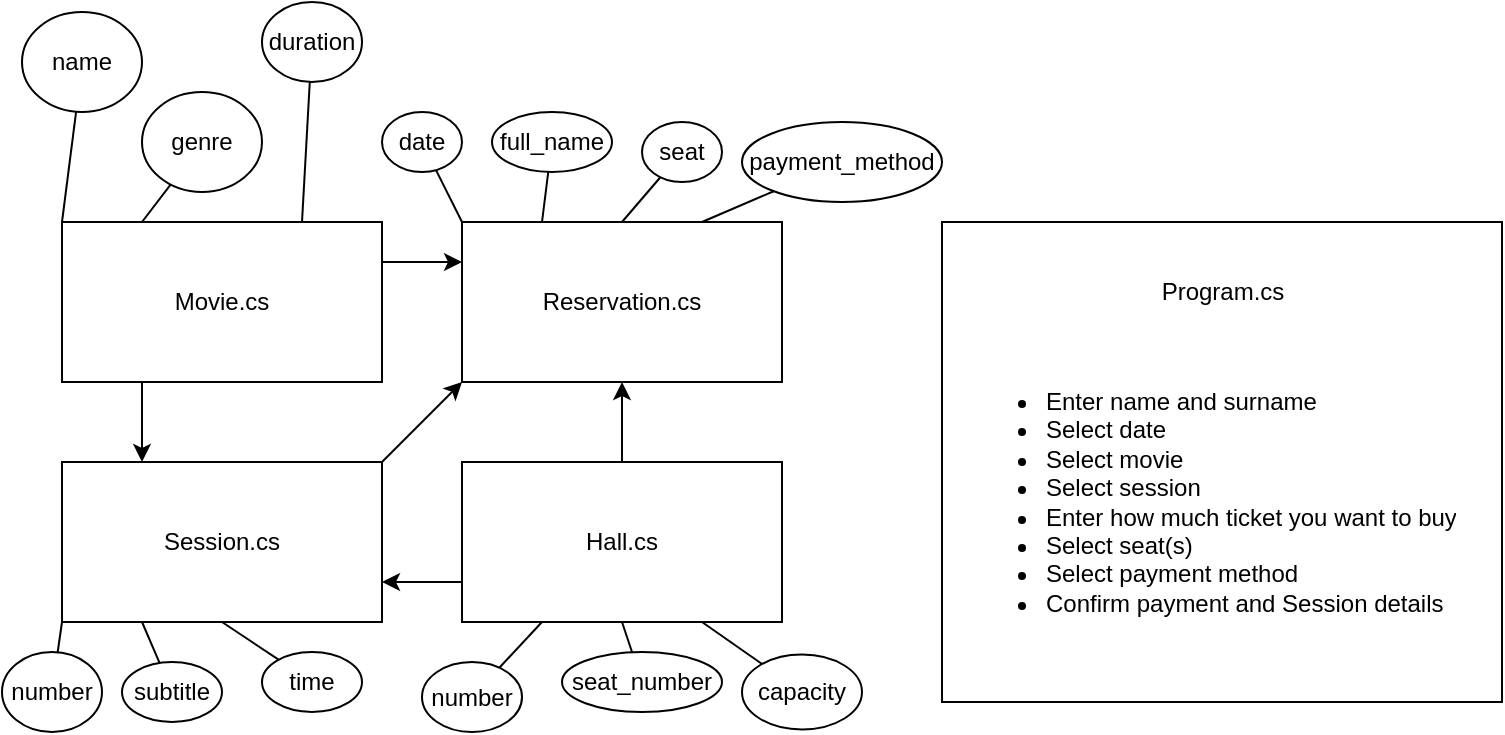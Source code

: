 <mxfile version="21.3.8" type="device">
  <diagram name="Sayfa -1" id="6MFQ_VSFcB8eeqf3nIvv">
    <mxGraphModel dx="819" dy="437" grid="1" gridSize="10" guides="1" tooltips="1" connect="1" arrows="1" fold="1" page="1" pageScale="1" pageWidth="3300" pageHeight="4681" math="0" shadow="0">
      <root>
        <mxCell id="0" />
        <mxCell id="1" parent="0" />
        <mxCell id="H4_aKOCLvgO4Zlpm34RD-1" value="Movie.cs" style="html=1;whiteSpace=wrap;" parent="1" vertex="1">
          <mxGeometry x="720" y="640" width="160" height="80" as="geometry" />
        </mxCell>
        <mxCell id="H4_aKOCLvgO4Zlpm34RD-3" value="" style="endArrow=none;html=1;rounded=0;exitX=0;exitY=0;exitDx=0;exitDy=0;" parent="1" source="H4_aKOCLvgO4Zlpm34RD-1" target="H4_aKOCLvgO4Zlpm34RD-4" edge="1">
          <mxGeometry width="50" height="50" relative="1" as="geometry">
            <mxPoint x="910" y="720" as="sourcePoint" />
            <mxPoint x="960" y="670" as="targetPoint" />
          </mxGeometry>
        </mxCell>
        <mxCell id="H4_aKOCLvgO4Zlpm34RD-4" value="name" style="ellipse;whiteSpace=wrap;html=1;" parent="1" vertex="1">
          <mxGeometry x="700" y="535" width="60" height="50" as="geometry" />
        </mxCell>
        <mxCell id="H4_aKOCLvgO4Zlpm34RD-6" value="" style="endArrow=none;html=1;rounded=0;exitX=0.25;exitY=0;exitDx=0;exitDy=0;" parent="1" source="H4_aKOCLvgO4Zlpm34RD-1" target="H4_aKOCLvgO4Zlpm34RD-7" edge="1">
          <mxGeometry width="50" height="50" relative="1" as="geometry">
            <mxPoint x="910" y="720" as="sourcePoint" />
            <mxPoint x="960" y="670" as="targetPoint" />
          </mxGeometry>
        </mxCell>
        <mxCell id="H4_aKOCLvgO4Zlpm34RD-7" value="genre" style="ellipse;whiteSpace=wrap;html=1;" parent="1" vertex="1">
          <mxGeometry x="760" y="575" width="60" height="50" as="geometry" />
        </mxCell>
        <mxCell id="H4_aKOCLvgO4Zlpm34RD-8" value="" style="endArrow=none;html=1;rounded=0;exitX=0.75;exitY=0;exitDx=0;exitDy=0;" parent="1" source="H4_aKOCLvgO4Zlpm34RD-1" target="H4_aKOCLvgO4Zlpm34RD-9" edge="1">
          <mxGeometry width="50" height="50" relative="1" as="geometry">
            <mxPoint x="910" y="720" as="sourcePoint" />
            <mxPoint x="960" y="670" as="targetPoint" />
          </mxGeometry>
        </mxCell>
        <mxCell id="H4_aKOCLvgO4Zlpm34RD-9" value="duration" style="ellipse;whiteSpace=wrap;html=1;" parent="1" vertex="1">
          <mxGeometry x="820" y="530" width="50" height="40" as="geometry" />
        </mxCell>
        <mxCell id="H4_aKOCLvgO4Zlpm34RD-12" value="Hall.cs" style="html=1;whiteSpace=wrap;" parent="1" vertex="1">
          <mxGeometry x="920" y="760" width="160" height="80" as="geometry" />
        </mxCell>
        <mxCell id="H4_aKOCLvgO4Zlpm34RD-13" value="Session.cs" style="html=1;whiteSpace=wrap;" parent="1" vertex="1">
          <mxGeometry x="720" y="760" width="160" height="80" as="geometry" />
        </mxCell>
        <mxCell id="H4_aKOCLvgO4Zlpm34RD-14" value="Reservation.cs" style="html=1;whiteSpace=wrap;" parent="1" vertex="1">
          <mxGeometry x="920" y="640" width="160" height="80" as="geometry" />
        </mxCell>
        <mxCell id="H4_aKOCLvgO4Zlpm34RD-15" value="" style="endArrow=none;html=1;rounded=0;exitX=0.25;exitY=1;exitDx=0;exitDy=0;" parent="1" source="H4_aKOCLvgO4Zlpm34RD-12" target="H4_aKOCLvgO4Zlpm34RD-16" edge="1">
          <mxGeometry width="50" height="50" relative="1" as="geometry">
            <mxPoint x="1000" y="870" as="sourcePoint" />
            <mxPoint x="1050" y="820" as="targetPoint" />
          </mxGeometry>
        </mxCell>
        <mxCell id="H4_aKOCLvgO4Zlpm34RD-16" value="number" style="ellipse;whiteSpace=wrap;html=1;" parent="1" vertex="1">
          <mxGeometry x="900" y="860" width="50" height="35" as="geometry" />
        </mxCell>
        <mxCell id="H4_aKOCLvgO4Zlpm34RD-17" value="" style="endArrow=none;html=1;rounded=0;exitX=0.5;exitY=1;exitDx=0;exitDy=0;" parent="1" source="H4_aKOCLvgO4Zlpm34RD-12" target="H4_aKOCLvgO4Zlpm34RD-18" edge="1">
          <mxGeometry width="50" height="50" relative="1" as="geometry">
            <mxPoint x="1000" y="870" as="sourcePoint" />
            <mxPoint x="1050" y="820" as="targetPoint" />
          </mxGeometry>
        </mxCell>
        <mxCell id="H4_aKOCLvgO4Zlpm34RD-18" value="seat_number" style="ellipse;whiteSpace=wrap;html=1;" parent="1" vertex="1">
          <mxGeometry x="970" y="855" width="80" height="30" as="geometry" />
        </mxCell>
        <mxCell id="H4_aKOCLvgO4Zlpm34RD-19" value="" style="endArrow=none;html=1;rounded=0;exitX=0.75;exitY=1;exitDx=0;exitDy=0;" parent="1" source="H4_aKOCLvgO4Zlpm34RD-12" target="H4_aKOCLvgO4Zlpm34RD-20" edge="1">
          <mxGeometry width="50" height="50" relative="1" as="geometry">
            <mxPoint x="1000" y="870" as="sourcePoint" />
            <mxPoint x="1050" y="820" as="targetPoint" />
          </mxGeometry>
        </mxCell>
        <mxCell id="H4_aKOCLvgO4Zlpm34RD-20" value="capacity" style="ellipse;whiteSpace=wrap;html=1;" parent="1" vertex="1">
          <mxGeometry x="1060" y="856.25" width="60" height="37.5" as="geometry" />
        </mxCell>
        <mxCell id="H4_aKOCLvgO4Zlpm34RD-21" value="" style="endArrow=none;html=1;rounded=0;exitX=0;exitY=1;exitDx=0;exitDy=0;" parent="1" source="H4_aKOCLvgO4Zlpm34RD-13" target="H4_aKOCLvgO4Zlpm34RD-22" edge="1">
          <mxGeometry width="50" height="50" relative="1" as="geometry">
            <mxPoint x="1000" y="750" as="sourcePoint" />
            <mxPoint x="1050" y="700" as="targetPoint" />
          </mxGeometry>
        </mxCell>
        <mxCell id="H4_aKOCLvgO4Zlpm34RD-22" value="number" style="ellipse;whiteSpace=wrap;html=1;" parent="1" vertex="1">
          <mxGeometry x="690" y="855" width="50" height="40" as="geometry" />
        </mxCell>
        <mxCell id="H4_aKOCLvgO4Zlpm34RD-24" value="" style="endArrow=none;html=1;rounded=0;exitX=0.25;exitY=1;exitDx=0;exitDy=0;" parent="1" source="H4_aKOCLvgO4Zlpm34RD-13" target="H4_aKOCLvgO4Zlpm34RD-25" edge="1">
          <mxGeometry width="50" height="50" relative="1" as="geometry">
            <mxPoint x="1000" y="900" as="sourcePoint" />
            <mxPoint x="1050" y="850" as="targetPoint" />
          </mxGeometry>
        </mxCell>
        <mxCell id="H4_aKOCLvgO4Zlpm34RD-25" value="subtitle" style="ellipse;whiteSpace=wrap;html=1;" parent="1" vertex="1">
          <mxGeometry x="750" y="860" width="50" height="30" as="geometry" />
        </mxCell>
        <mxCell id="H4_aKOCLvgO4Zlpm34RD-26" value="" style="endArrow=none;html=1;rounded=0;exitX=0.5;exitY=1;exitDx=0;exitDy=0;" parent="1" source="H4_aKOCLvgO4Zlpm34RD-13" target="H4_aKOCLvgO4Zlpm34RD-27" edge="1">
          <mxGeometry width="50" height="50" relative="1" as="geometry">
            <mxPoint x="1000" y="900" as="sourcePoint" />
            <mxPoint x="1050" y="850" as="targetPoint" />
          </mxGeometry>
        </mxCell>
        <mxCell id="H4_aKOCLvgO4Zlpm34RD-27" value="time" style="ellipse;whiteSpace=wrap;html=1;" parent="1" vertex="1">
          <mxGeometry x="820" y="855" width="50" height="30" as="geometry" />
        </mxCell>
        <mxCell id="H4_aKOCLvgO4Zlpm34RD-28" value="" style="endArrow=none;html=1;rounded=0;exitX=0;exitY=0;exitDx=0;exitDy=0;" parent="1" source="H4_aKOCLvgO4Zlpm34RD-14" target="H4_aKOCLvgO4Zlpm34RD-29" edge="1">
          <mxGeometry width="50" height="50" relative="1" as="geometry">
            <mxPoint x="995" y="780" as="sourcePoint" />
            <mxPoint x="1045" y="730" as="targetPoint" />
          </mxGeometry>
        </mxCell>
        <mxCell id="H4_aKOCLvgO4Zlpm34RD-29" value="date" style="ellipse;whiteSpace=wrap;html=1;" parent="1" vertex="1">
          <mxGeometry x="880" y="585" width="40" height="30" as="geometry" />
        </mxCell>
        <mxCell id="H4_aKOCLvgO4Zlpm34RD-30" value="" style="endArrow=none;html=1;rounded=0;exitX=0.25;exitY=0;exitDx=0;exitDy=0;" parent="1" source="H4_aKOCLvgO4Zlpm34RD-14" target="H4_aKOCLvgO4Zlpm34RD-31" edge="1">
          <mxGeometry width="50" height="50" relative="1" as="geometry">
            <mxPoint x="995" y="780" as="sourcePoint" />
            <mxPoint x="1045" y="730" as="targetPoint" />
          </mxGeometry>
        </mxCell>
        <mxCell id="H4_aKOCLvgO4Zlpm34RD-31" value="full_name" style="ellipse;whiteSpace=wrap;html=1;" parent="1" vertex="1">
          <mxGeometry x="935" y="585" width="60" height="30" as="geometry" />
        </mxCell>
        <mxCell id="H4_aKOCLvgO4Zlpm34RD-32" value="" style="endArrow=none;html=1;rounded=0;exitX=0.5;exitY=0;exitDx=0;exitDy=0;" parent="1" source="H4_aKOCLvgO4Zlpm34RD-14" target="H4_aKOCLvgO4Zlpm34RD-33" edge="1">
          <mxGeometry width="50" height="50" relative="1" as="geometry">
            <mxPoint x="995" y="780" as="sourcePoint" />
            <mxPoint x="1045" y="730" as="targetPoint" />
          </mxGeometry>
        </mxCell>
        <mxCell id="H4_aKOCLvgO4Zlpm34RD-33" value="seat" style="ellipse;whiteSpace=wrap;html=1;" parent="1" vertex="1">
          <mxGeometry x="1010" y="590" width="40" height="30" as="geometry" />
        </mxCell>
        <mxCell id="H4_aKOCLvgO4Zlpm34RD-34" value="" style="endArrow=none;html=1;rounded=0;exitX=0.75;exitY=0;exitDx=0;exitDy=0;" parent="1" source="H4_aKOCLvgO4Zlpm34RD-14" target="H4_aKOCLvgO4Zlpm34RD-35" edge="1">
          <mxGeometry width="50" height="50" relative="1" as="geometry">
            <mxPoint x="995" y="780" as="sourcePoint" />
            <mxPoint x="1045" y="730" as="targetPoint" />
          </mxGeometry>
        </mxCell>
        <mxCell id="H4_aKOCLvgO4Zlpm34RD-35" value="payment_method" style="ellipse;whiteSpace=wrap;html=1;" parent="1" vertex="1">
          <mxGeometry x="1060" y="590" width="100" height="40" as="geometry" />
        </mxCell>
        <mxCell id="H4_aKOCLvgO4Zlpm34RD-36" value="" style="html=1;whiteSpace=wrap;" parent="1" vertex="1">
          <mxGeometry x="1160" y="640" width="280" height="240" as="geometry" />
        </mxCell>
        <mxCell id="MNMjxI_Cgto4GHJlgKll-1" value="" style="endArrow=classic;html=1;rounded=0;exitX=0.25;exitY=1;exitDx=0;exitDy=0;entryX=0.25;entryY=0;entryDx=0;entryDy=0;" parent="1" source="H4_aKOCLvgO4Zlpm34RD-1" target="H4_aKOCLvgO4Zlpm34RD-13" edge="1">
          <mxGeometry width="50" height="50" relative="1" as="geometry">
            <mxPoint x="830" y="740" as="sourcePoint" />
            <mxPoint x="880" y="690" as="targetPoint" />
          </mxGeometry>
        </mxCell>
        <mxCell id="MNMjxI_Cgto4GHJlgKll-6" value="" style="endArrow=classic;html=1;rounded=0;exitX=0;exitY=0.75;exitDx=0;exitDy=0;entryX=1;entryY=0.75;entryDx=0;entryDy=0;" parent="1" source="H4_aKOCLvgO4Zlpm34RD-12" target="H4_aKOCLvgO4Zlpm34RD-13" edge="1">
          <mxGeometry width="50" height="50" relative="1" as="geometry">
            <mxPoint x="910" y="810" as="sourcePoint" />
            <mxPoint x="960" y="760" as="targetPoint" />
          </mxGeometry>
        </mxCell>
        <mxCell id="MNMjxI_Cgto4GHJlgKll-7" value="" style="endArrow=classic;html=1;rounded=0;entryX=0;entryY=1;entryDx=0;entryDy=0;exitX=1;exitY=0;exitDx=0;exitDy=0;" parent="1" source="H4_aKOCLvgO4Zlpm34RD-13" target="H4_aKOCLvgO4Zlpm34RD-14" edge="1">
          <mxGeometry width="50" height="50" relative="1" as="geometry">
            <mxPoint x="910" y="810" as="sourcePoint" />
            <mxPoint x="960" y="760" as="targetPoint" />
          </mxGeometry>
        </mxCell>
        <mxCell id="MNMjxI_Cgto4GHJlgKll-8" value="" style="endArrow=classic;html=1;rounded=0;exitX=0.5;exitY=0;exitDx=0;exitDy=0;entryX=0.5;entryY=1;entryDx=0;entryDy=0;" parent="1" source="H4_aKOCLvgO4Zlpm34RD-12" target="H4_aKOCLvgO4Zlpm34RD-14" edge="1">
          <mxGeometry width="50" height="50" relative="1" as="geometry">
            <mxPoint x="910" y="810" as="sourcePoint" />
            <mxPoint x="960" y="760" as="targetPoint" />
          </mxGeometry>
        </mxCell>
        <mxCell id="MNMjxI_Cgto4GHJlgKll-9" value="" style="endArrow=classic;html=1;rounded=0;entryX=0;entryY=0.25;entryDx=0;entryDy=0;exitX=1;exitY=0.25;exitDx=0;exitDy=0;" parent="1" source="H4_aKOCLvgO4Zlpm34RD-1" target="H4_aKOCLvgO4Zlpm34RD-14" edge="1">
          <mxGeometry width="50" height="50" relative="1" as="geometry">
            <mxPoint x="910" y="810" as="sourcePoint" />
            <mxPoint x="960" y="760" as="targetPoint" />
          </mxGeometry>
        </mxCell>
        <mxCell id="MNMjxI_Cgto4GHJlgKll-11" value="&lt;ul&gt;&lt;li&gt;Enter name and surname&lt;br&gt;&lt;/li&gt;&lt;li&gt;Select date&lt;/li&gt;&lt;li&gt;Select movie&lt;/li&gt;&lt;li&gt;Select session&lt;/li&gt;&lt;li&gt;Enter how much ticket you want to buy&lt;/li&gt;&lt;li&gt;Select seat(s)&lt;/li&gt;&lt;li&gt;Select payment method&lt;/li&gt;&lt;li&gt;Confirm payment and Session details&lt;/li&gt;&lt;/ul&gt;" style="text;strokeColor=none;fillColor=none;html=1;whiteSpace=wrap;verticalAlign=middle;overflow=hidden;" parent="1" vertex="1">
          <mxGeometry x="1170" y="690" width="260" height="180" as="geometry" />
        </mxCell>
        <mxCell id="MNMjxI_Cgto4GHJlgKll-12" value="Program.cs" style="text;html=1;align=center;verticalAlign=middle;resizable=0;points=[];autosize=1;strokeColor=none;fillColor=none;" parent="1" vertex="1">
          <mxGeometry x="1260" y="660" width="80" height="30" as="geometry" />
        </mxCell>
      </root>
    </mxGraphModel>
  </diagram>
</mxfile>
